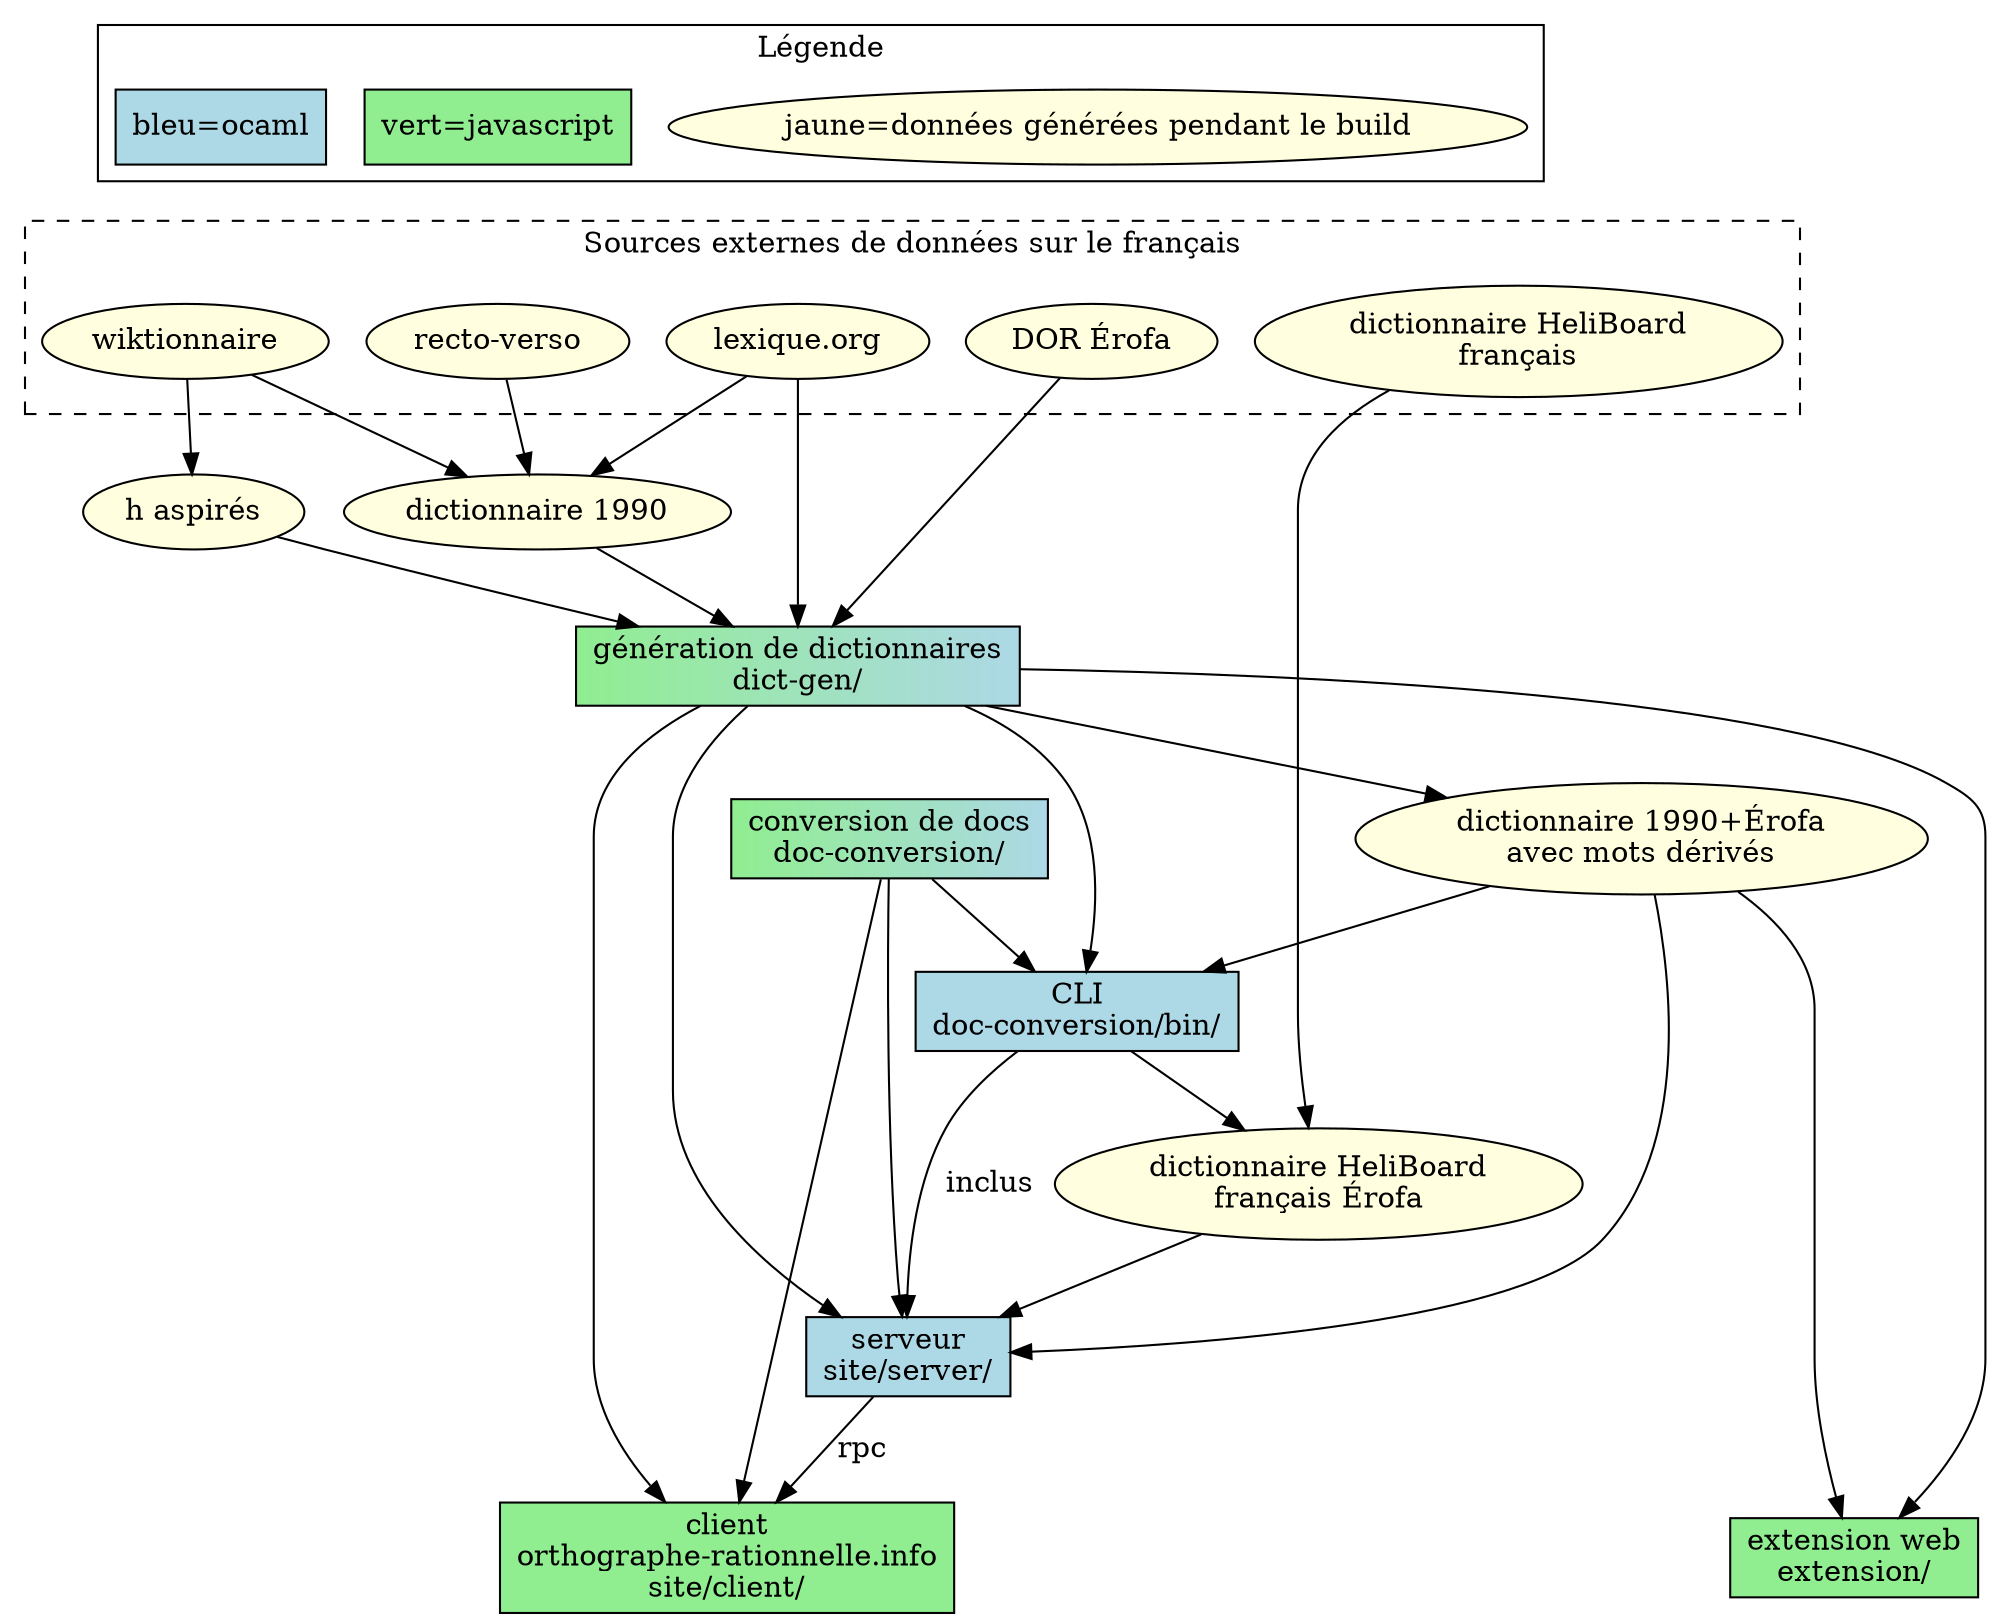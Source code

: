 digraph {
    subgraph cluster_legend {
        label="Légende"
        rank=same;
        legda[label="jaune=données générées pendant le build" style=filled fillcolor="lightyellow"];
        legjs[label="vert=javascript" shape=box style=filled fillcolor="lightgreen"];
        legoc3[label="bleu=ocaml" shape=box style=filled fillcolor="lightblue"];
    }
    subgraph cluster_inputs {
        label="Sources externes de données sur le français";
        style=dashed;
        rank=same;
        keyboardinit[label="dictionnaire HeliBoard\nfrançais" URL="https://github.com/Helium314/HeliBoard/" style=filled fillcolor=lightyellow]
        "recto-verso"[URL="https://uclouvain.be/recto-verso/essaie-recto.html" style=filled fillcolor=lightyellow];
        lexique[label="lexique.org" URL="http://lexique.org" style=filled fillcolor=lightyellow];
        wiktionnaire[label="wiktionnaire" URL="https://fr.wiktionary.org/" style=filled fillcolor=lightyellow];
        "DOR Érofa"[URL="https://gitlab.com/erofa/coorte/-/blob/main/DOR/DOR.csv" style=filled fillcolor=lightyellow];
        legjs->"recto-verso"[style=invis];
    }
    "h aspirés"[style=filled fillcolor=lightyellow];
    "dictionnaire 1990"[style=filled fillcolor=lightyellow];
    dicterofa[style=filled fillcolor=lightyellow label="dictionnaire 1990+Érofa\navec mots dérivés"];
    conv[label="conversion de docs\ndoc-conversion/" shape=box style=filled fillcolor="lightgreen:lightblue"];
    dictgen[label="génération de dictionnaires\ndict-gen/" shape=box style=filled fillcolor="lightgreen:lightblue"];
    cli[label="CLI\ndoc-conversion/bin/" shape=box style=filled fillcolor="lightblue"];
    serveur[label="serveur\nsite/server/" shape=box style=filled fillcolor="lightblue"];
    keyboard[label="dictionnaire HeliBoard\nfrançais Érofa" style=filled fillcolor=lightyellow]
    subgraph outputs {
        rank=same;
        webextension[label="extension web\nextension/" URL="https://addons.mozilla.org/fr/firefox/addon/orthographe-rationnelle/" shape=box style=filled fillcolor="lightgreen"];
        client[label="client\northographe-rationnelle.info\nsite/client/" URL="https://orthographe-rationnelle.info" shape=box style=filled fillcolor="lightgreen"];
    }

    wiktionnaire -> "h aspirés";

    { wiktionnaire "recto-verso" lexique } -> "dictionnaire 1990";

    { "dictionnaire 1990" "DOR Érofa" lexique "h aspirés" } -> dictgen;
    dictgen -> dicterofa;

    dictgen -> webextension;
    dicterofa -> { webextension cli serveur };

    conv -> { client serveur cli };
    dictgen -> { client serveur cli };
    cli -> serveur [label=inclus];
    serveur -> client [label=rpc];

    { cli keyboardinit } -> keyboard -> serveur;
}
